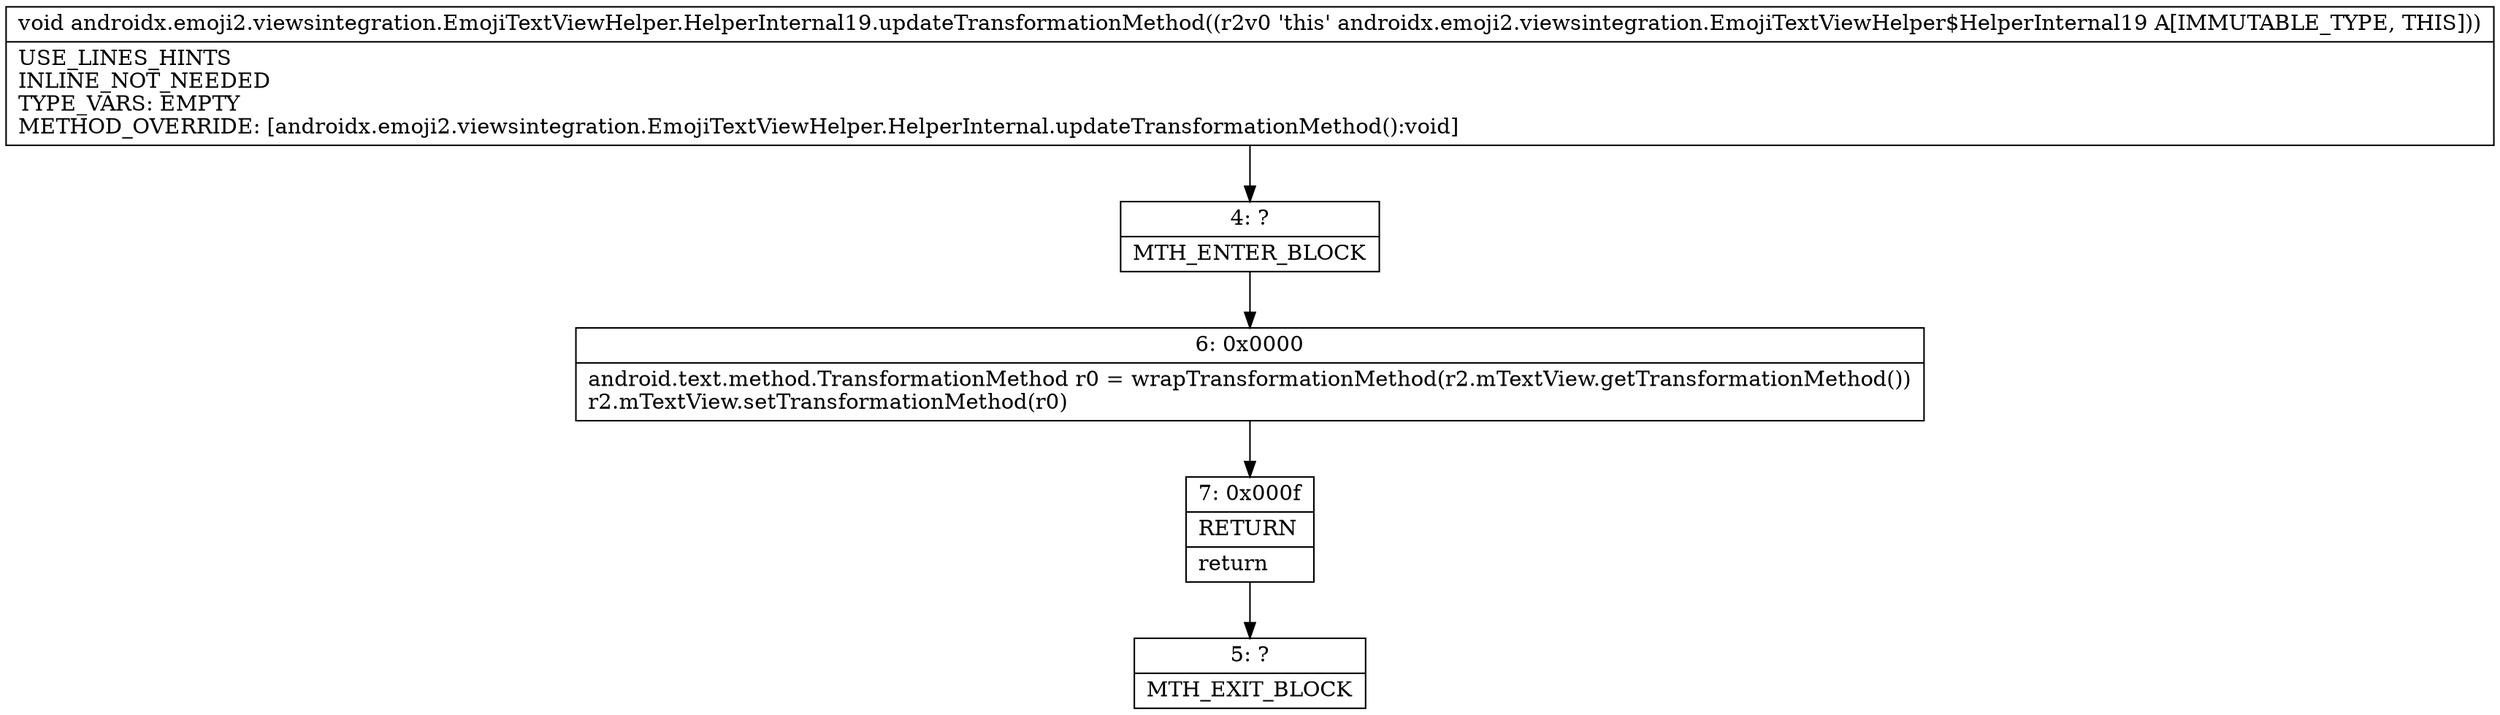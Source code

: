 digraph "CFG forandroidx.emoji2.viewsintegration.EmojiTextViewHelper.HelperInternal19.updateTransformationMethod()V" {
Node_4 [shape=record,label="{4\:\ ?|MTH_ENTER_BLOCK\l}"];
Node_6 [shape=record,label="{6\:\ 0x0000|android.text.method.TransformationMethod r0 = wrapTransformationMethod(r2.mTextView.getTransformationMethod())\lr2.mTextView.setTransformationMethod(r0)\l}"];
Node_7 [shape=record,label="{7\:\ 0x000f|RETURN\l|return\l}"];
Node_5 [shape=record,label="{5\:\ ?|MTH_EXIT_BLOCK\l}"];
MethodNode[shape=record,label="{void androidx.emoji2.viewsintegration.EmojiTextViewHelper.HelperInternal19.updateTransformationMethod((r2v0 'this' androidx.emoji2.viewsintegration.EmojiTextViewHelper$HelperInternal19 A[IMMUTABLE_TYPE, THIS]))  | USE_LINES_HINTS\lINLINE_NOT_NEEDED\lTYPE_VARS: EMPTY\lMETHOD_OVERRIDE: [androidx.emoji2.viewsintegration.EmojiTextViewHelper.HelperInternal.updateTransformationMethod():void]\l}"];
MethodNode -> Node_4;Node_4 -> Node_6;
Node_6 -> Node_7;
Node_7 -> Node_5;
}

